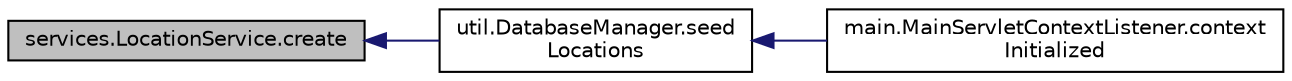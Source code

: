 digraph "services.LocationService.create"
{
  edge [fontname="Helvetica",fontsize="10",labelfontname="Helvetica",labelfontsize="10"];
  node [fontname="Helvetica",fontsize="10",shape=record];
  rankdir="LR";
  Node11 [label="services.LocationService.create",height=0.2,width=0.4,color="black", fillcolor="grey75", style="filled", fontcolor="black"];
  Node11 -> Node12 [dir="back",color="midnightblue",fontsize="10",style="solid",fontname="Helvetica"];
  Node12 [label="util.DatabaseManager.seed\lLocations",height=0.2,width=0.4,color="black", fillcolor="white", style="filled",URL="$classutil_1_1_database_manager.html#a0ea9df6100ce303375a61c1d6e1aa53d"];
  Node12 -> Node13 [dir="back",color="midnightblue",fontsize="10",style="solid",fontname="Helvetica"];
  Node13 [label="main.MainServletContextListener.context\lInitialized",height=0.2,width=0.4,color="black", fillcolor="white", style="filled",URL="$classmain_1_1_main_servlet_context_listener.html#a00311344addf99b3723a1c85a738447e"];
}
